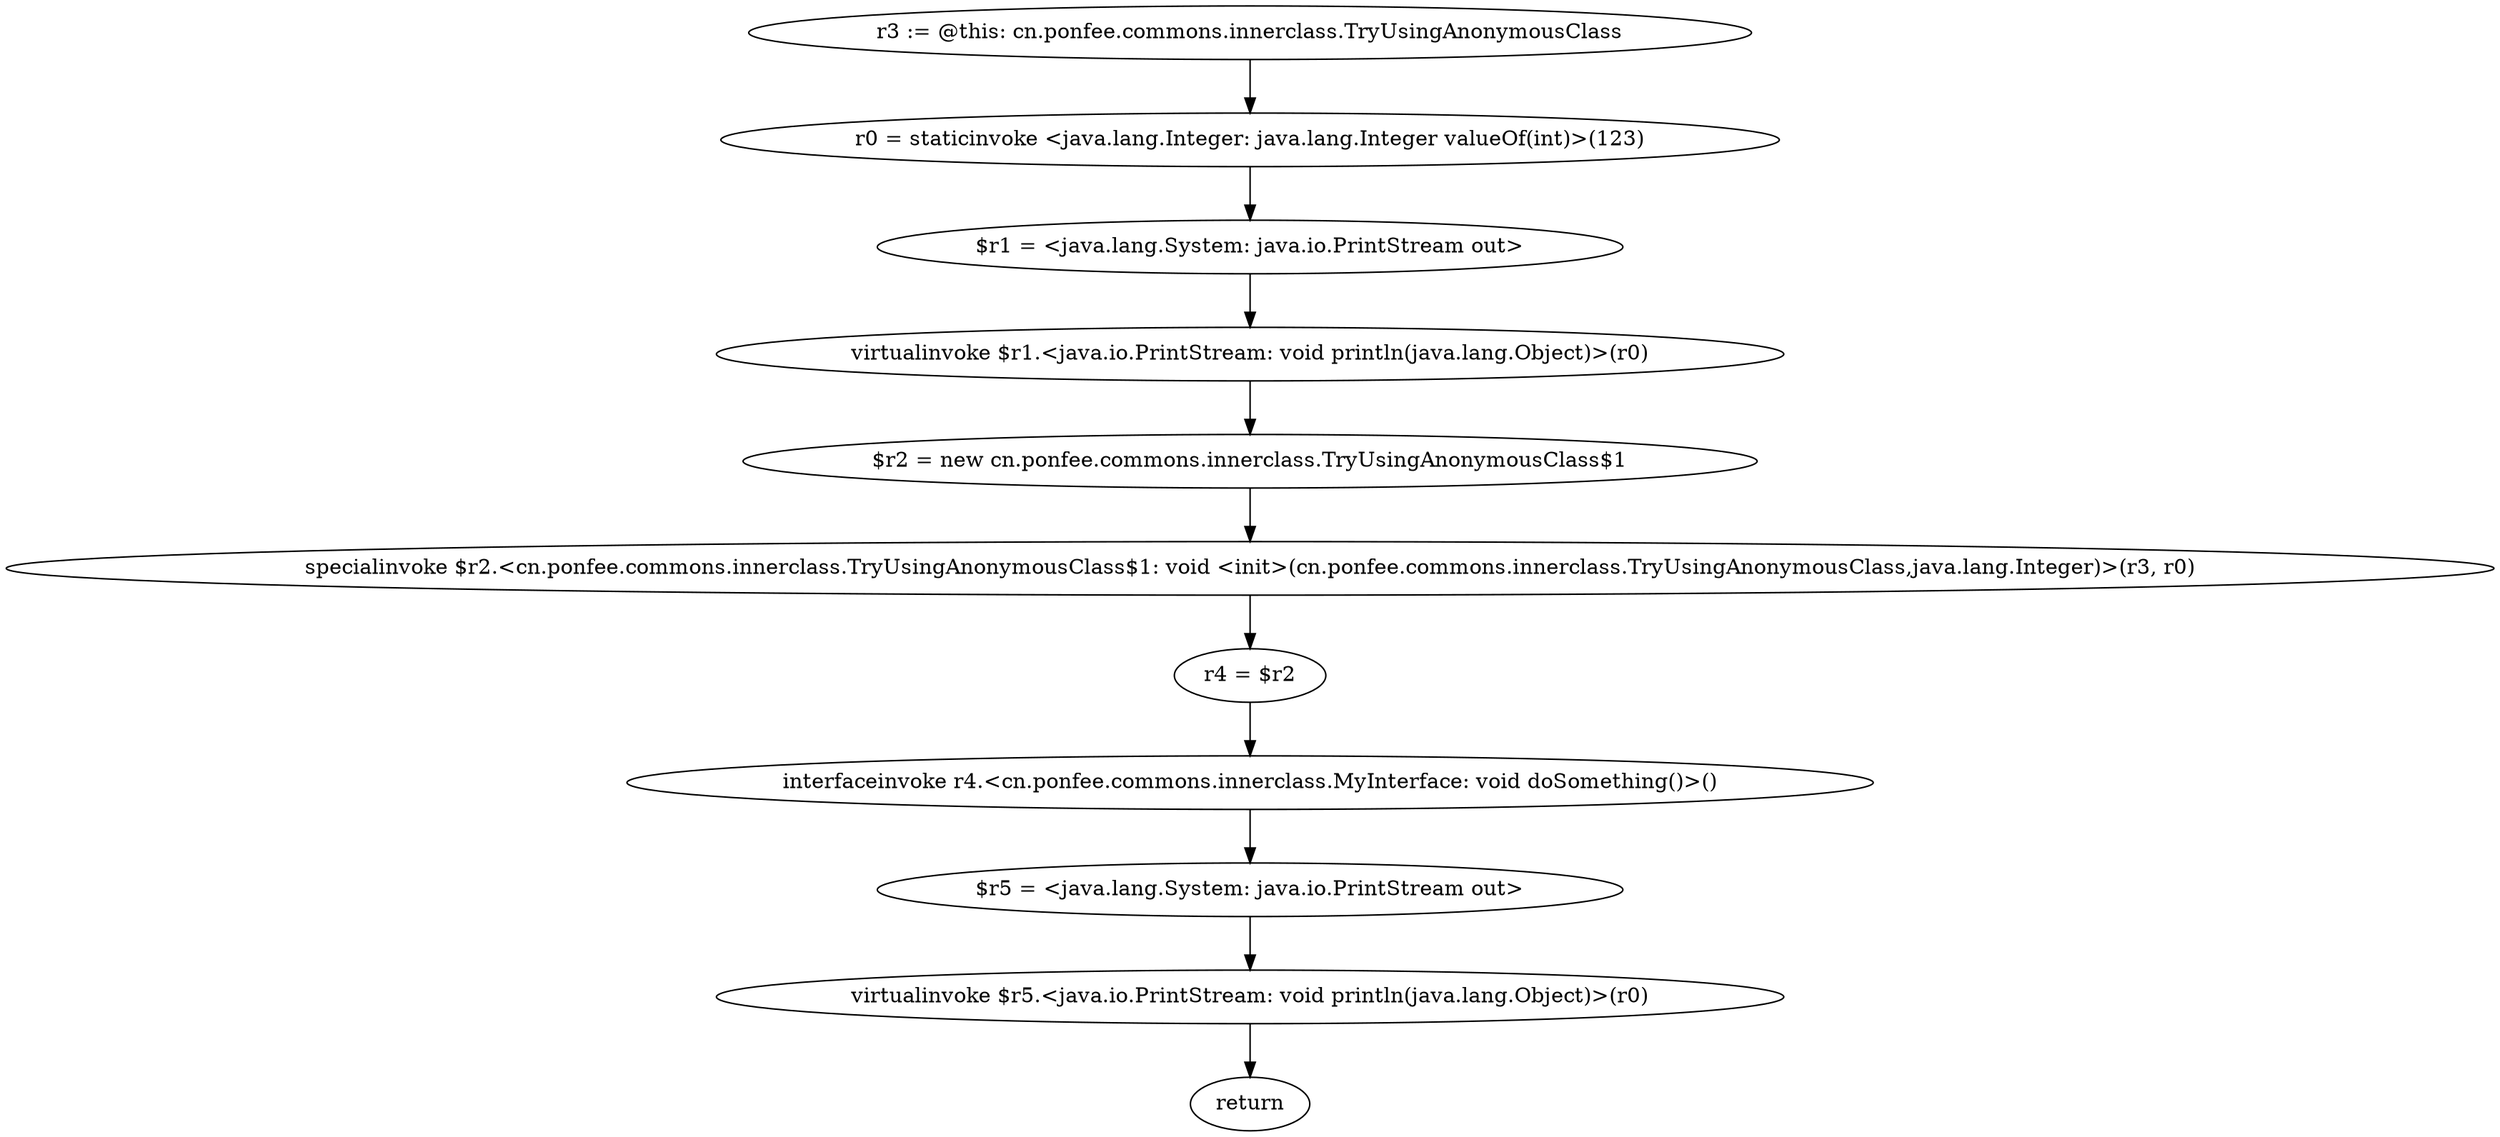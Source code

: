 digraph "unitGraph" {
    "r3 := @this: cn.ponfee.commons.innerclass.TryUsingAnonymousClass"
    "r0 = staticinvoke <java.lang.Integer: java.lang.Integer valueOf(int)>(123)"
    "$r1 = <java.lang.System: java.io.PrintStream out>"
    "virtualinvoke $r1.<java.io.PrintStream: void println(java.lang.Object)>(r0)"
    "$r2 = new cn.ponfee.commons.innerclass.TryUsingAnonymousClass$1"
    "specialinvoke $r2.<cn.ponfee.commons.innerclass.TryUsingAnonymousClass$1: void <init>(cn.ponfee.commons.innerclass.TryUsingAnonymousClass,java.lang.Integer)>(r3, r0)"
    "r4 = $r2"
    "interfaceinvoke r4.<cn.ponfee.commons.innerclass.MyInterface: void doSomething()>()"
    "$r5 = <java.lang.System: java.io.PrintStream out>"
    "virtualinvoke $r5.<java.io.PrintStream: void println(java.lang.Object)>(r0)"
    "return"
    "r3 := @this: cn.ponfee.commons.innerclass.TryUsingAnonymousClass"->"r0 = staticinvoke <java.lang.Integer: java.lang.Integer valueOf(int)>(123)";
    "r0 = staticinvoke <java.lang.Integer: java.lang.Integer valueOf(int)>(123)"->"$r1 = <java.lang.System: java.io.PrintStream out>";
    "$r1 = <java.lang.System: java.io.PrintStream out>"->"virtualinvoke $r1.<java.io.PrintStream: void println(java.lang.Object)>(r0)";
    "virtualinvoke $r1.<java.io.PrintStream: void println(java.lang.Object)>(r0)"->"$r2 = new cn.ponfee.commons.innerclass.TryUsingAnonymousClass$1";
    "$r2 = new cn.ponfee.commons.innerclass.TryUsingAnonymousClass$1"->"specialinvoke $r2.<cn.ponfee.commons.innerclass.TryUsingAnonymousClass$1: void <init>(cn.ponfee.commons.innerclass.TryUsingAnonymousClass,java.lang.Integer)>(r3, r0)";
    "specialinvoke $r2.<cn.ponfee.commons.innerclass.TryUsingAnonymousClass$1: void <init>(cn.ponfee.commons.innerclass.TryUsingAnonymousClass,java.lang.Integer)>(r3, r0)"->"r4 = $r2";
    "r4 = $r2"->"interfaceinvoke r4.<cn.ponfee.commons.innerclass.MyInterface: void doSomething()>()";
    "interfaceinvoke r4.<cn.ponfee.commons.innerclass.MyInterface: void doSomething()>()"->"$r5 = <java.lang.System: java.io.PrintStream out>";
    "$r5 = <java.lang.System: java.io.PrintStream out>"->"virtualinvoke $r5.<java.io.PrintStream: void println(java.lang.Object)>(r0)";
    "virtualinvoke $r5.<java.io.PrintStream: void println(java.lang.Object)>(r0)"->"return";
}
